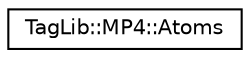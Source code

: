 digraph "Graphical Class Hierarchy"
{
  edge [fontname="Helvetica",fontsize="10",labelfontname="Helvetica",labelfontsize="10"];
  node [fontname="Helvetica",fontsize="10",shape=record];
  rankdir="LR";
  Node1 [label="TagLib::MP4::Atoms",height=0.2,width=0.4,color="black", fillcolor="white", style="filled",URL="$class_tag_lib_1_1_m_p4_1_1_atoms.html",tooltip="Root-level atoms. "];
}
